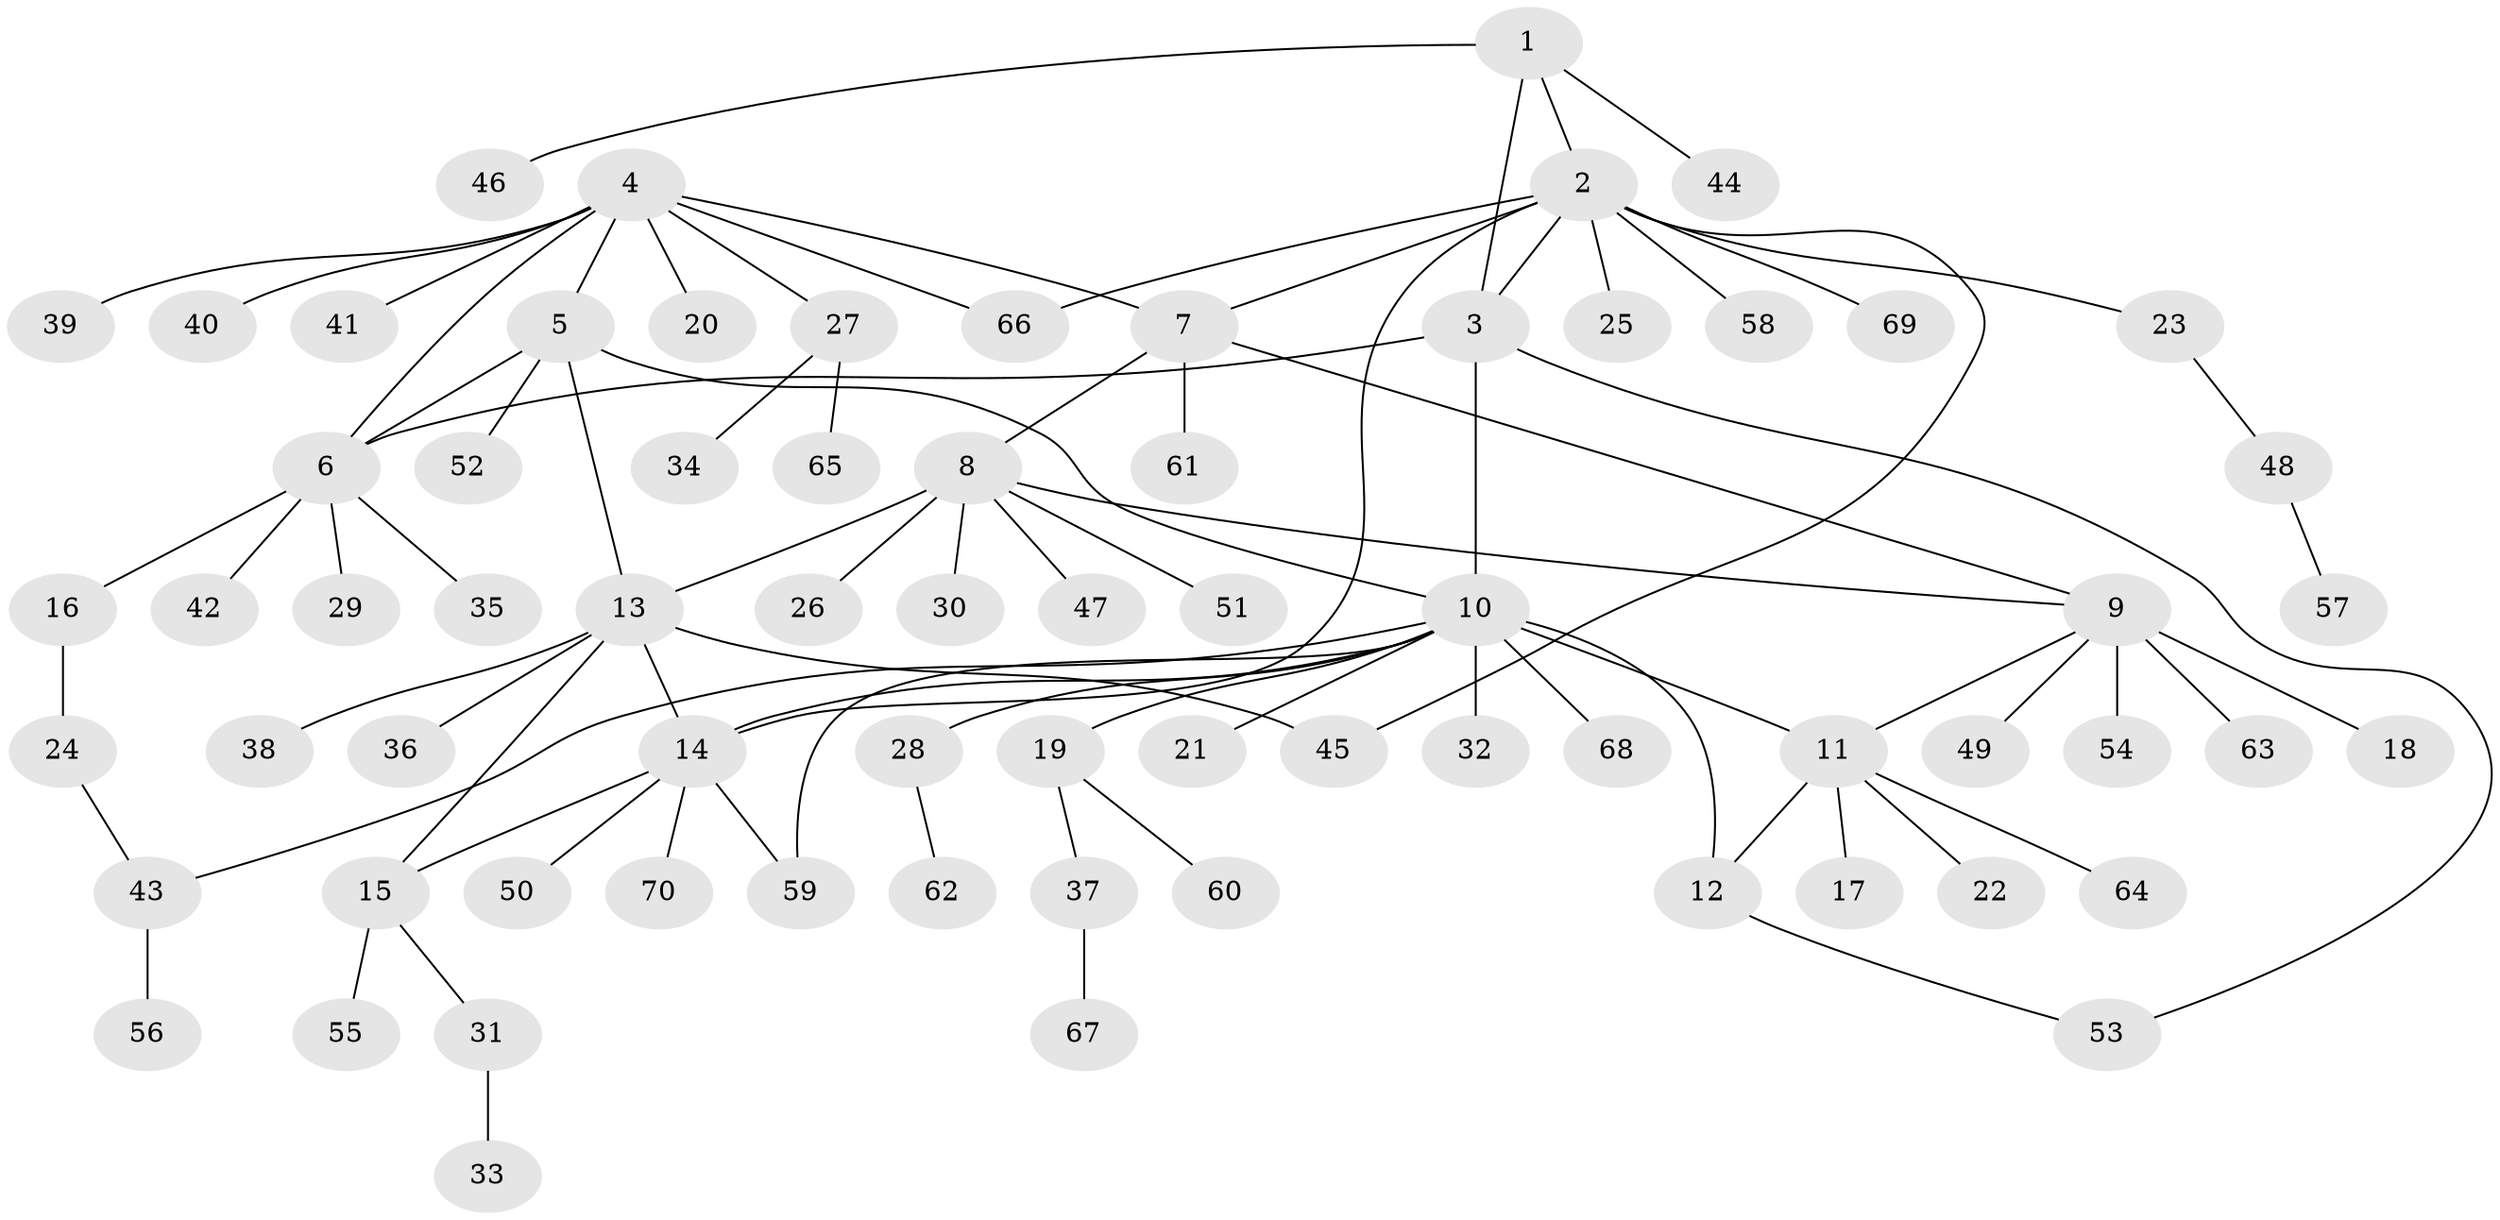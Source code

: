 // coarse degree distribution, {6: 0.0784313725490196, 8: 0.0392156862745098, 4: 0.0392156862745098, 11: 0.0196078431372549, 15: 0.0196078431372549, 2: 0.17647058823529413, 3: 0.0196078431372549, 1: 0.6078431372549019}
// Generated by graph-tools (version 1.1) at 2025/24/03/03/25 07:24:18]
// undirected, 70 vertices, 85 edges
graph export_dot {
graph [start="1"]
  node [color=gray90,style=filled];
  1;
  2;
  3;
  4;
  5;
  6;
  7;
  8;
  9;
  10;
  11;
  12;
  13;
  14;
  15;
  16;
  17;
  18;
  19;
  20;
  21;
  22;
  23;
  24;
  25;
  26;
  27;
  28;
  29;
  30;
  31;
  32;
  33;
  34;
  35;
  36;
  37;
  38;
  39;
  40;
  41;
  42;
  43;
  44;
  45;
  46;
  47;
  48;
  49;
  50;
  51;
  52;
  53;
  54;
  55;
  56;
  57;
  58;
  59;
  60;
  61;
  62;
  63;
  64;
  65;
  66;
  67;
  68;
  69;
  70;
  1 -- 2;
  1 -- 3;
  1 -- 44;
  1 -- 46;
  2 -- 3;
  2 -- 7;
  2 -- 14;
  2 -- 23;
  2 -- 25;
  2 -- 45;
  2 -- 58;
  2 -- 66;
  2 -- 69;
  3 -- 6;
  3 -- 10;
  3 -- 53;
  4 -- 5;
  4 -- 6;
  4 -- 7;
  4 -- 20;
  4 -- 27;
  4 -- 39;
  4 -- 40;
  4 -- 41;
  4 -- 66;
  5 -- 6;
  5 -- 10;
  5 -- 13;
  5 -- 52;
  6 -- 16;
  6 -- 29;
  6 -- 35;
  6 -- 42;
  7 -- 8;
  7 -- 9;
  7 -- 61;
  8 -- 9;
  8 -- 13;
  8 -- 26;
  8 -- 30;
  8 -- 47;
  8 -- 51;
  9 -- 11;
  9 -- 18;
  9 -- 49;
  9 -- 54;
  9 -- 63;
  10 -- 11;
  10 -- 12;
  10 -- 14;
  10 -- 19;
  10 -- 21;
  10 -- 28;
  10 -- 32;
  10 -- 43;
  10 -- 59;
  10 -- 68;
  11 -- 12;
  11 -- 17;
  11 -- 22;
  11 -- 64;
  12 -- 53;
  13 -- 14;
  13 -- 15;
  13 -- 36;
  13 -- 38;
  13 -- 45;
  14 -- 15;
  14 -- 50;
  14 -- 59;
  14 -- 70;
  15 -- 31;
  15 -- 55;
  16 -- 24;
  19 -- 37;
  19 -- 60;
  23 -- 48;
  24 -- 43;
  27 -- 34;
  27 -- 65;
  28 -- 62;
  31 -- 33;
  37 -- 67;
  43 -- 56;
  48 -- 57;
}
